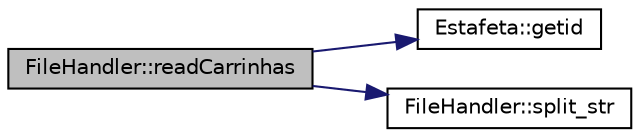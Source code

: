 digraph "FileHandler::readCarrinhas"
{
 // LATEX_PDF_SIZE
  edge [fontname="Helvetica",fontsize="10",labelfontname="Helvetica",labelfontsize="10"];
  node [fontname="Helvetica",fontsize="10",shape=record];
  rankdir="LR";
  Node1 [label="FileHandler::readCarrinhas",height=0.2,width=0.4,color="black", fillcolor="grey75", style="filled", fontcolor="black",tooltip="Lê os dados do ficheiro carrinhas.txt, para criar o dataset."];
  Node1 -> Node2 [color="midnightblue",fontsize="10",style="solid",fontname="Helvetica"];
  Node2 [label="Estafeta::getid",height=0.2,width=0.4,color="black", fillcolor="white", style="filled",URL="$class_estafeta.html#a0aa3283f251adb4f67297da94b645c6d",tooltip=" "];
  Node1 -> Node3 [color="midnightblue",fontsize="10",style="solid",fontname="Helvetica"];
  Node3 [label="FileHandler::split_str",height=0.2,width=0.4,color="black", fillcolor="white", style="filled",URL="$class_file_handler.html#af674333db5d3be490ead58bc19f5b323",tooltip=" "];
}
